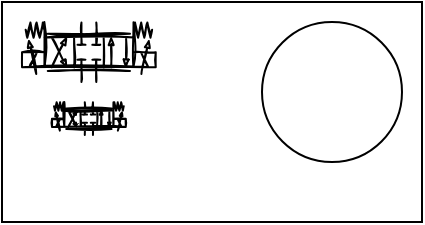<mxfile>
    <diagram id="kgxfiooVcBWXgskr29rT" name="Page-1">
        <mxGraphModel dx="292" dy="414" grid="1" gridSize="10" guides="1" tooltips="1" connect="1" arrows="1" fold="1" page="1" pageScale="1" pageWidth="850" pageHeight="1100" math="1" shadow="0">
            <root>
                <mxCell id="0"/>
                <mxCell id="1" parent="0"/>
                <mxCell id="4" value="" style="rounded=0;whiteSpace=wrap;html=1;" vertex="1" parent="1">
                    <mxGeometry x="180" y="330" width="210" height="110" as="geometry"/>
                </mxCell>
                <mxCell id="5" value="" style="ellipse;whiteSpace=wrap;html=1;" vertex="1" parent="1">
                    <mxGeometry x="310" y="340" width="70" height="70" as="geometry"/>
                </mxCell>
                <mxCell id="7" value="" style="verticalLabelPosition=bottom;aspect=fixed;html=1;verticalAlign=top;fillColor=strokeColor;align=center;outlineConnect=0;shape=mxgraph.fluid_power.x10760;points=[[0.445,0.01,0],[0.555,0.01,0],[0.445,1,0],[0.555,1,0],[0,0.5,0],[0,0.625,0],[0,0.75,0],[1,0.5,0],[1,0.625,0],[1,0.75,0]];sketch=1;" vertex="1" parent="1">
                    <mxGeometry x="190" y="340" width="66.88" height="30" as="geometry"/>
                </mxCell>
                <mxCell id="8" value="" style="verticalLabelPosition=bottom;aspect=fixed;html=1;verticalAlign=top;fillColor=strokeColor;align=center;outlineConnect=0;shape=mxgraph.fluid_power.x10760;points=[[0.445,0.01,0],[0.555,0.01,0],[0.445,1,0],[0.555,1,0],[0,0.5,0],[0,0.625,0],[0,0.75,0],[1,0.5,0],[1,0.625,0],[1,0.75,0]];sketch=1;" vertex="1" parent="1">
                    <mxGeometry x="205" y="380" width="36.88" height="16.54" as="geometry"/>
                </mxCell>
            </root>
        </mxGraphModel>
    </diagram>
</mxfile>